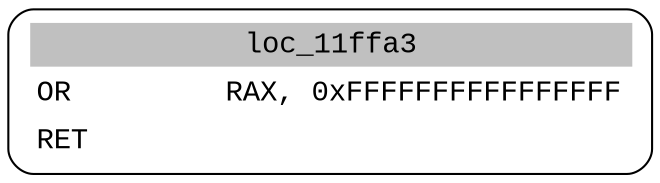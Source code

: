 digraph asm_graph {
1941 [
shape="Mrecord" fontname="Courier New"label =<<table border="0" cellborder="0" cellpadding="3"><tr><td align="center" colspan="2" bgcolor="grey">loc_11ffa3</td></tr><tr><td align="left">OR         RAX, 0xFFFFFFFFFFFFFFFF</td></tr><tr><td align="left">RET        </td></tr></table>> ];
}